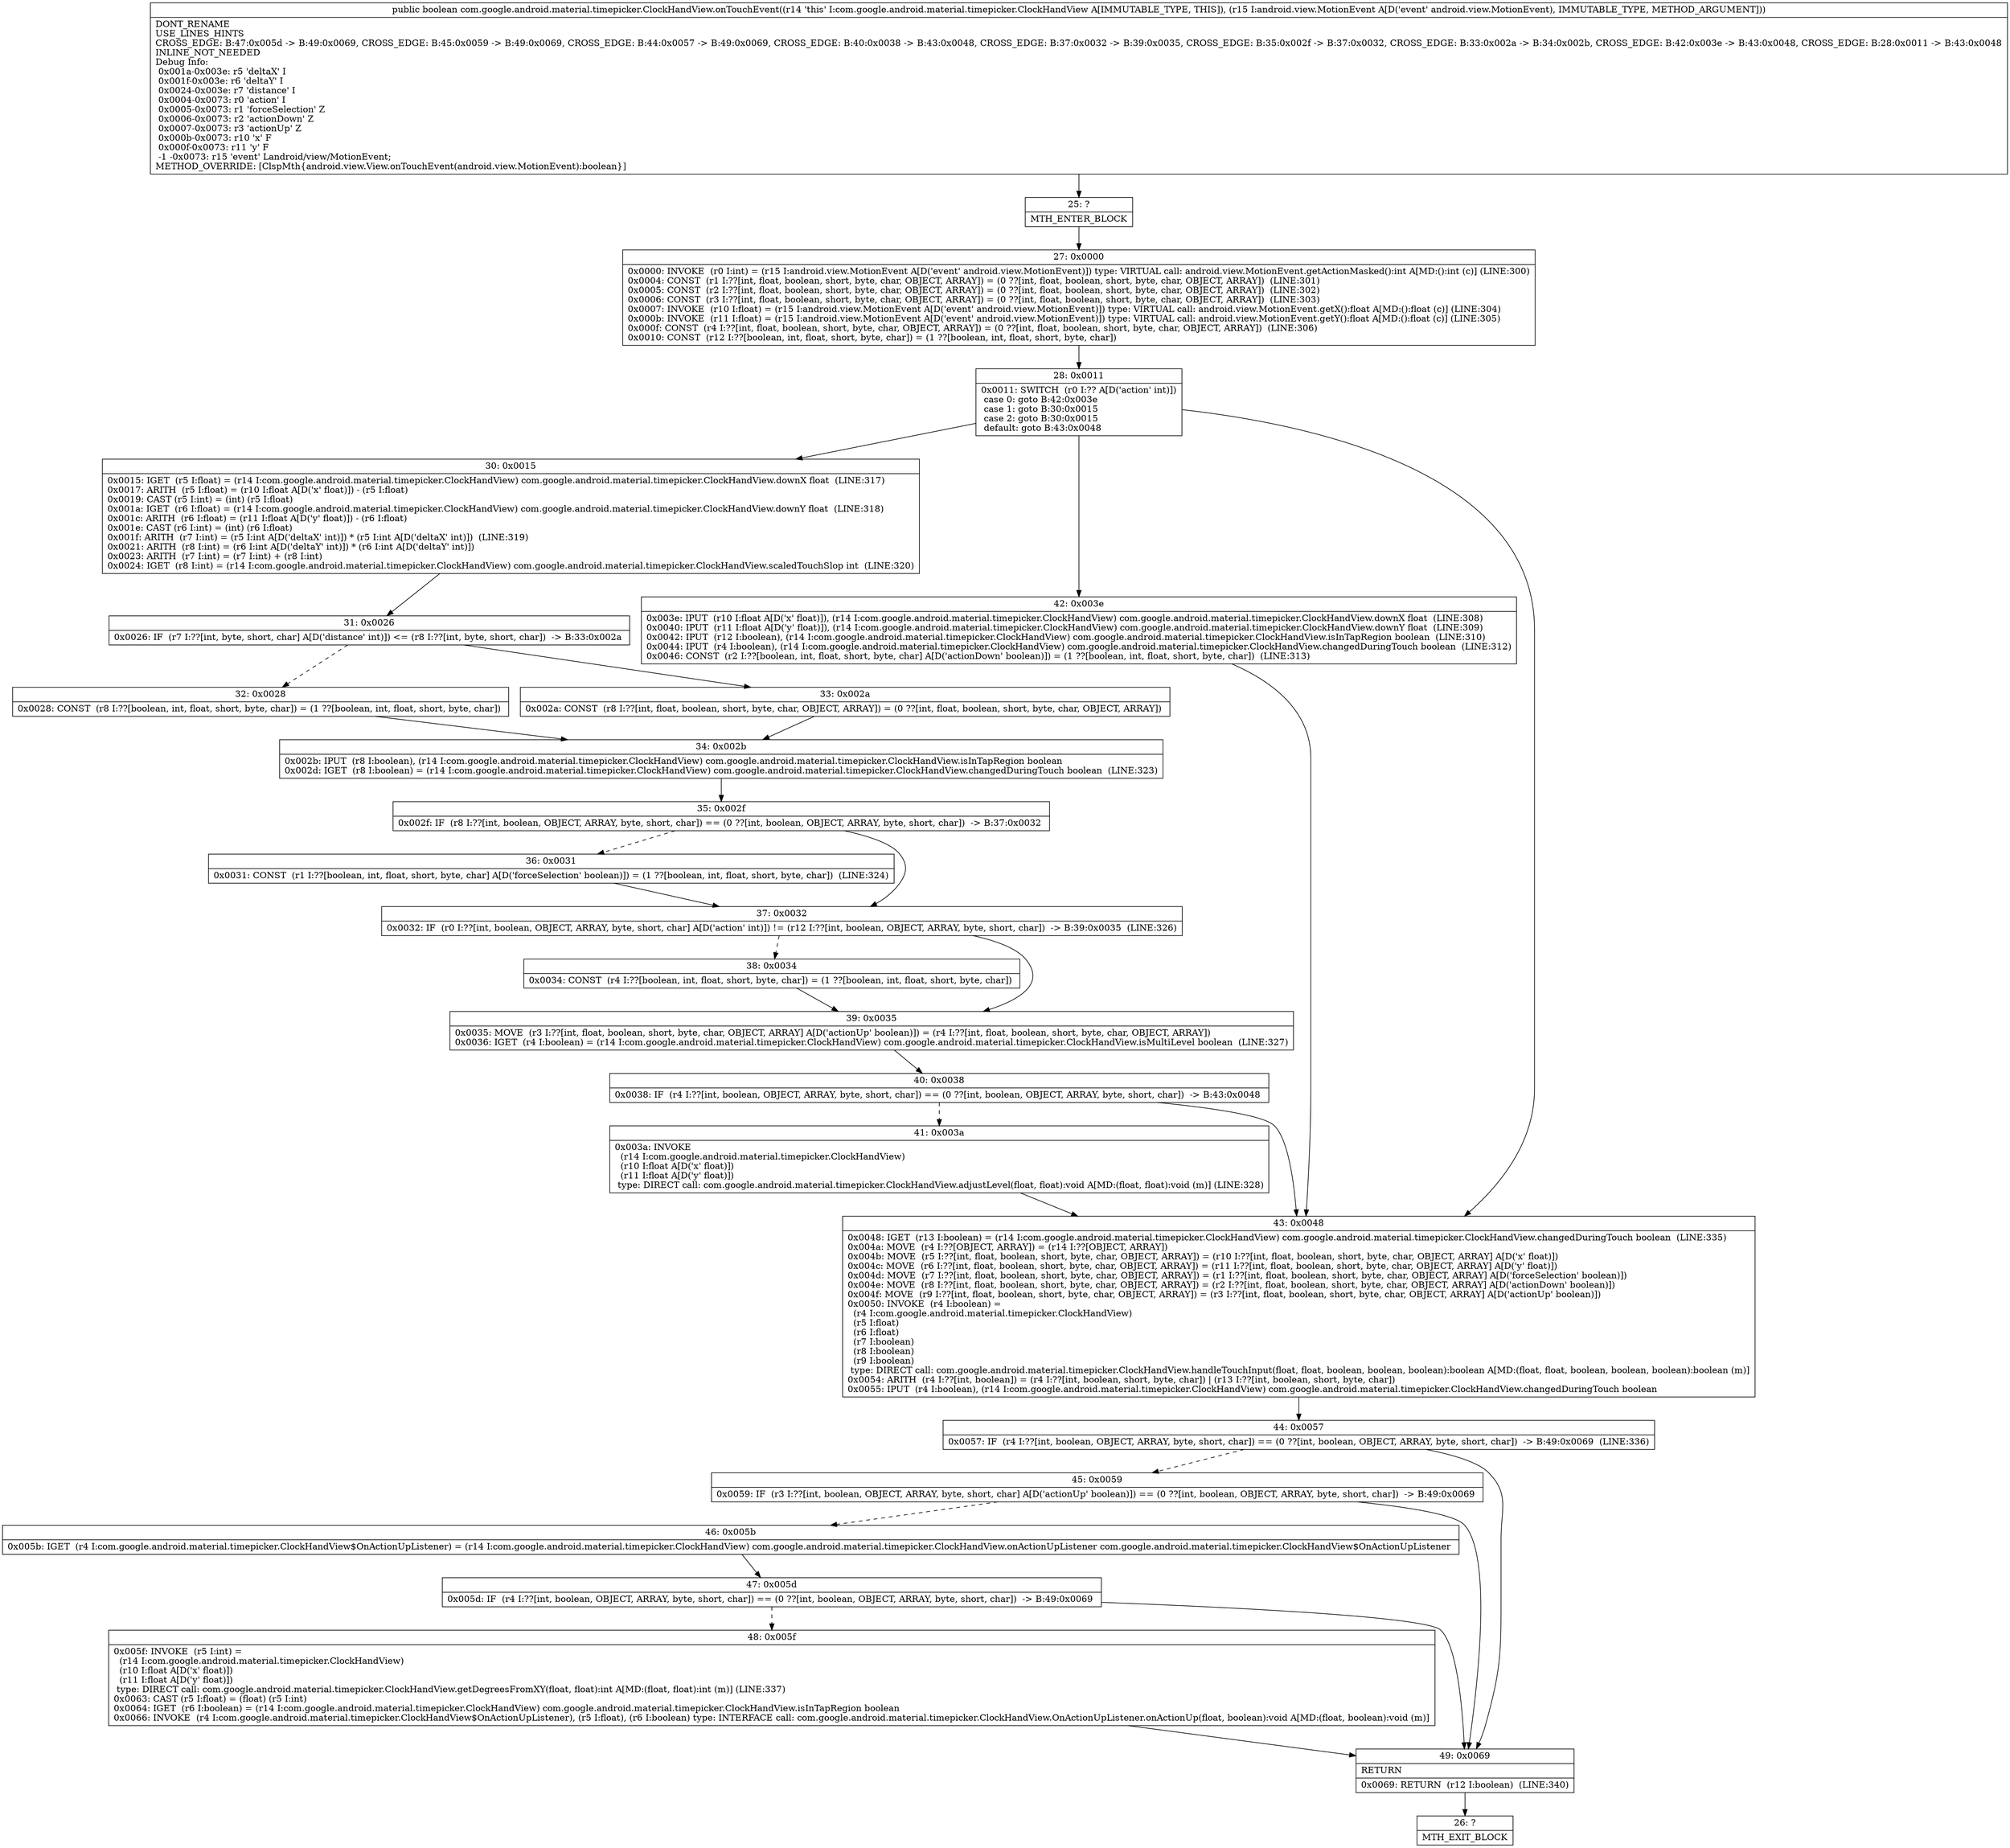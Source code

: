 digraph "CFG forcom.google.android.material.timepicker.ClockHandView.onTouchEvent(Landroid\/view\/MotionEvent;)Z" {
Node_25 [shape=record,label="{25\:\ ?|MTH_ENTER_BLOCK\l}"];
Node_27 [shape=record,label="{27\:\ 0x0000|0x0000: INVOKE  (r0 I:int) = (r15 I:android.view.MotionEvent A[D('event' android.view.MotionEvent)]) type: VIRTUAL call: android.view.MotionEvent.getActionMasked():int A[MD:():int (c)] (LINE:300)\l0x0004: CONST  (r1 I:??[int, float, boolean, short, byte, char, OBJECT, ARRAY]) = (0 ??[int, float, boolean, short, byte, char, OBJECT, ARRAY])  (LINE:301)\l0x0005: CONST  (r2 I:??[int, float, boolean, short, byte, char, OBJECT, ARRAY]) = (0 ??[int, float, boolean, short, byte, char, OBJECT, ARRAY])  (LINE:302)\l0x0006: CONST  (r3 I:??[int, float, boolean, short, byte, char, OBJECT, ARRAY]) = (0 ??[int, float, boolean, short, byte, char, OBJECT, ARRAY])  (LINE:303)\l0x0007: INVOKE  (r10 I:float) = (r15 I:android.view.MotionEvent A[D('event' android.view.MotionEvent)]) type: VIRTUAL call: android.view.MotionEvent.getX():float A[MD:():float (c)] (LINE:304)\l0x000b: INVOKE  (r11 I:float) = (r15 I:android.view.MotionEvent A[D('event' android.view.MotionEvent)]) type: VIRTUAL call: android.view.MotionEvent.getY():float A[MD:():float (c)] (LINE:305)\l0x000f: CONST  (r4 I:??[int, float, boolean, short, byte, char, OBJECT, ARRAY]) = (0 ??[int, float, boolean, short, byte, char, OBJECT, ARRAY])  (LINE:306)\l0x0010: CONST  (r12 I:??[boolean, int, float, short, byte, char]) = (1 ??[boolean, int, float, short, byte, char]) \l}"];
Node_28 [shape=record,label="{28\:\ 0x0011|0x0011: SWITCH  (r0 I:?? A[D('action' int)])\l case 0: goto B:42:0x003e\l case 1: goto B:30:0x0015\l case 2: goto B:30:0x0015\l default: goto B:43:0x0048 \l}"];
Node_30 [shape=record,label="{30\:\ 0x0015|0x0015: IGET  (r5 I:float) = (r14 I:com.google.android.material.timepicker.ClockHandView) com.google.android.material.timepicker.ClockHandView.downX float  (LINE:317)\l0x0017: ARITH  (r5 I:float) = (r10 I:float A[D('x' float)]) \- (r5 I:float) \l0x0019: CAST (r5 I:int) = (int) (r5 I:float) \l0x001a: IGET  (r6 I:float) = (r14 I:com.google.android.material.timepicker.ClockHandView) com.google.android.material.timepicker.ClockHandView.downY float  (LINE:318)\l0x001c: ARITH  (r6 I:float) = (r11 I:float A[D('y' float)]) \- (r6 I:float) \l0x001e: CAST (r6 I:int) = (int) (r6 I:float) \l0x001f: ARITH  (r7 I:int) = (r5 I:int A[D('deltaX' int)]) * (r5 I:int A[D('deltaX' int)])  (LINE:319)\l0x0021: ARITH  (r8 I:int) = (r6 I:int A[D('deltaY' int)]) * (r6 I:int A[D('deltaY' int)]) \l0x0023: ARITH  (r7 I:int) = (r7 I:int) + (r8 I:int) \l0x0024: IGET  (r8 I:int) = (r14 I:com.google.android.material.timepicker.ClockHandView) com.google.android.material.timepicker.ClockHandView.scaledTouchSlop int  (LINE:320)\l}"];
Node_31 [shape=record,label="{31\:\ 0x0026|0x0026: IF  (r7 I:??[int, byte, short, char] A[D('distance' int)]) \<= (r8 I:??[int, byte, short, char])  \-\> B:33:0x002a \l}"];
Node_32 [shape=record,label="{32\:\ 0x0028|0x0028: CONST  (r8 I:??[boolean, int, float, short, byte, char]) = (1 ??[boolean, int, float, short, byte, char]) \l}"];
Node_34 [shape=record,label="{34\:\ 0x002b|0x002b: IPUT  (r8 I:boolean), (r14 I:com.google.android.material.timepicker.ClockHandView) com.google.android.material.timepicker.ClockHandView.isInTapRegion boolean \l0x002d: IGET  (r8 I:boolean) = (r14 I:com.google.android.material.timepicker.ClockHandView) com.google.android.material.timepicker.ClockHandView.changedDuringTouch boolean  (LINE:323)\l}"];
Node_35 [shape=record,label="{35\:\ 0x002f|0x002f: IF  (r8 I:??[int, boolean, OBJECT, ARRAY, byte, short, char]) == (0 ??[int, boolean, OBJECT, ARRAY, byte, short, char])  \-\> B:37:0x0032 \l}"];
Node_36 [shape=record,label="{36\:\ 0x0031|0x0031: CONST  (r1 I:??[boolean, int, float, short, byte, char] A[D('forceSelection' boolean)]) = (1 ??[boolean, int, float, short, byte, char])  (LINE:324)\l}"];
Node_37 [shape=record,label="{37\:\ 0x0032|0x0032: IF  (r0 I:??[int, boolean, OBJECT, ARRAY, byte, short, char] A[D('action' int)]) != (r12 I:??[int, boolean, OBJECT, ARRAY, byte, short, char])  \-\> B:39:0x0035  (LINE:326)\l}"];
Node_38 [shape=record,label="{38\:\ 0x0034|0x0034: CONST  (r4 I:??[boolean, int, float, short, byte, char]) = (1 ??[boolean, int, float, short, byte, char]) \l}"];
Node_39 [shape=record,label="{39\:\ 0x0035|0x0035: MOVE  (r3 I:??[int, float, boolean, short, byte, char, OBJECT, ARRAY] A[D('actionUp' boolean)]) = (r4 I:??[int, float, boolean, short, byte, char, OBJECT, ARRAY]) \l0x0036: IGET  (r4 I:boolean) = (r14 I:com.google.android.material.timepicker.ClockHandView) com.google.android.material.timepicker.ClockHandView.isMultiLevel boolean  (LINE:327)\l}"];
Node_40 [shape=record,label="{40\:\ 0x0038|0x0038: IF  (r4 I:??[int, boolean, OBJECT, ARRAY, byte, short, char]) == (0 ??[int, boolean, OBJECT, ARRAY, byte, short, char])  \-\> B:43:0x0048 \l}"];
Node_41 [shape=record,label="{41\:\ 0x003a|0x003a: INVOKE  \l  (r14 I:com.google.android.material.timepicker.ClockHandView)\l  (r10 I:float A[D('x' float)])\l  (r11 I:float A[D('y' float)])\l type: DIRECT call: com.google.android.material.timepicker.ClockHandView.adjustLevel(float, float):void A[MD:(float, float):void (m)] (LINE:328)\l}"];
Node_33 [shape=record,label="{33\:\ 0x002a|0x002a: CONST  (r8 I:??[int, float, boolean, short, byte, char, OBJECT, ARRAY]) = (0 ??[int, float, boolean, short, byte, char, OBJECT, ARRAY]) \l}"];
Node_42 [shape=record,label="{42\:\ 0x003e|0x003e: IPUT  (r10 I:float A[D('x' float)]), (r14 I:com.google.android.material.timepicker.ClockHandView) com.google.android.material.timepicker.ClockHandView.downX float  (LINE:308)\l0x0040: IPUT  (r11 I:float A[D('y' float)]), (r14 I:com.google.android.material.timepicker.ClockHandView) com.google.android.material.timepicker.ClockHandView.downY float  (LINE:309)\l0x0042: IPUT  (r12 I:boolean), (r14 I:com.google.android.material.timepicker.ClockHandView) com.google.android.material.timepicker.ClockHandView.isInTapRegion boolean  (LINE:310)\l0x0044: IPUT  (r4 I:boolean), (r14 I:com.google.android.material.timepicker.ClockHandView) com.google.android.material.timepicker.ClockHandView.changedDuringTouch boolean  (LINE:312)\l0x0046: CONST  (r2 I:??[boolean, int, float, short, byte, char] A[D('actionDown' boolean)]) = (1 ??[boolean, int, float, short, byte, char])  (LINE:313)\l}"];
Node_43 [shape=record,label="{43\:\ 0x0048|0x0048: IGET  (r13 I:boolean) = (r14 I:com.google.android.material.timepicker.ClockHandView) com.google.android.material.timepicker.ClockHandView.changedDuringTouch boolean  (LINE:335)\l0x004a: MOVE  (r4 I:??[OBJECT, ARRAY]) = (r14 I:??[OBJECT, ARRAY]) \l0x004b: MOVE  (r5 I:??[int, float, boolean, short, byte, char, OBJECT, ARRAY]) = (r10 I:??[int, float, boolean, short, byte, char, OBJECT, ARRAY] A[D('x' float)]) \l0x004c: MOVE  (r6 I:??[int, float, boolean, short, byte, char, OBJECT, ARRAY]) = (r11 I:??[int, float, boolean, short, byte, char, OBJECT, ARRAY] A[D('y' float)]) \l0x004d: MOVE  (r7 I:??[int, float, boolean, short, byte, char, OBJECT, ARRAY]) = (r1 I:??[int, float, boolean, short, byte, char, OBJECT, ARRAY] A[D('forceSelection' boolean)]) \l0x004e: MOVE  (r8 I:??[int, float, boolean, short, byte, char, OBJECT, ARRAY]) = (r2 I:??[int, float, boolean, short, byte, char, OBJECT, ARRAY] A[D('actionDown' boolean)]) \l0x004f: MOVE  (r9 I:??[int, float, boolean, short, byte, char, OBJECT, ARRAY]) = (r3 I:??[int, float, boolean, short, byte, char, OBJECT, ARRAY] A[D('actionUp' boolean)]) \l0x0050: INVOKE  (r4 I:boolean) = \l  (r4 I:com.google.android.material.timepicker.ClockHandView)\l  (r5 I:float)\l  (r6 I:float)\l  (r7 I:boolean)\l  (r8 I:boolean)\l  (r9 I:boolean)\l type: DIRECT call: com.google.android.material.timepicker.ClockHandView.handleTouchInput(float, float, boolean, boolean, boolean):boolean A[MD:(float, float, boolean, boolean, boolean):boolean (m)]\l0x0054: ARITH  (r4 I:??[int, boolean]) = (r4 I:??[int, boolean, short, byte, char]) \| (r13 I:??[int, boolean, short, byte, char]) \l0x0055: IPUT  (r4 I:boolean), (r14 I:com.google.android.material.timepicker.ClockHandView) com.google.android.material.timepicker.ClockHandView.changedDuringTouch boolean \l}"];
Node_44 [shape=record,label="{44\:\ 0x0057|0x0057: IF  (r4 I:??[int, boolean, OBJECT, ARRAY, byte, short, char]) == (0 ??[int, boolean, OBJECT, ARRAY, byte, short, char])  \-\> B:49:0x0069  (LINE:336)\l}"];
Node_45 [shape=record,label="{45\:\ 0x0059|0x0059: IF  (r3 I:??[int, boolean, OBJECT, ARRAY, byte, short, char] A[D('actionUp' boolean)]) == (0 ??[int, boolean, OBJECT, ARRAY, byte, short, char])  \-\> B:49:0x0069 \l}"];
Node_46 [shape=record,label="{46\:\ 0x005b|0x005b: IGET  (r4 I:com.google.android.material.timepicker.ClockHandView$OnActionUpListener) = (r14 I:com.google.android.material.timepicker.ClockHandView) com.google.android.material.timepicker.ClockHandView.onActionUpListener com.google.android.material.timepicker.ClockHandView$OnActionUpListener \l}"];
Node_47 [shape=record,label="{47\:\ 0x005d|0x005d: IF  (r4 I:??[int, boolean, OBJECT, ARRAY, byte, short, char]) == (0 ??[int, boolean, OBJECT, ARRAY, byte, short, char])  \-\> B:49:0x0069 \l}"];
Node_48 [shape=record,label="{48\:\ 0x005f|0x005f: INVOKE  (r5 I:int) = \l  (r14 I:com.google.android.material.timepicker.ClockHandView)\l  (r10 I:float A[D('x' float)])\l  (r11 I:float A[D('y' float)])\l type: DIRECT call: com.google.android.material.timepicker.ClockHandView.getDegreesFromXY(float, float):int A[MD:(float, float):int (m)] (LINE:337)\l0x0063: CAST (r5 I:float) = (float) (r5 I:int) \l0x0064: IGET  (r6 I:boolean) = (r14 I:com.google.android.material.timepicker.ClockHandView) com.google.android.material.timepicker.ClockHandView.isInTapRegion boolean \l0x0066: INVOKE  (r4 I:com.google.android.material.timepicker.ClockHandView$OnActionUpListener), (r5 I:float), (r6 I:boolean) type: INTERFACE call: com.google.android.material.timepicker.ClockHandView.OnActionUpListener.onActionUp(float, boolean):void A[MD:(float, boolean):void (m)]\l}"];
Node_49 [shape=record,label="{49\:\ 0x0069|RETURN\l|0x0069: RETURN  (r12 I:boolean)  (LINE:340)\l}"];
Node_26 [shape=record,label="{26\:\ ?|MTH_EXIT_BLOCK\l}"];
MethodNode[shape=record,label="{public boolean com.google.android.material.timepicker.ClockHandView.onTouchEvent((r14 'this' I:com.google.android.material.timepicker.ClockHandView A[IMMUTABLE_TYPE, THIS]), (r15 I:android.view.MotionEvent A[D('event' android.view.MotionEvent), IMMUTABLE_TYPE, METHOD_ARGUMENT]))  | DONT_RENAME\lUSE_LINES_HINTS\lCROSS_EDGE: B:47:0x005d \-\> B:49:0x0069, CROSS_EDGE: B:45:0x0059 \-\> B:49:0x0069, CROSS_EDGE: B:44:0x0057 \-\> B:49:0x0069, CROSS_EDGE: B:40:0x0038 \-\> B:43:0x0048, CROSS_EDGE: B:37:0x0032 \-\> B:39:0x0035, CROSS_EDGE: B:35:0x002f \-\> B:37:0x0032, CROSS_EDGE: B:33:0x002a \-\> B:34:0x002b, CROSS_EDGE: B:42:0x003e \-\> B:43:0x0048, CROSS_EDGE: B:28:0x0011 \-\> B:43:0x0048\lINLINE_NOT_NEEDED\lDebug Info:\l  0x001a\-0x003e: r5 'deltaX' I\l  0x001f\-0x003e: r6 'deltaY' I\l  0x0024\-0x003e: r7 'distance' I\l  0x0004\-0x0073: r0 'action' I\l  0x0005\-0x0073: r1 'forceSelection' Z\l  0x0006\-0x0073: r2 'actionDown' Z\l  0x0007\-0x0073: r3 'actionUp' Z\l  0x000b\-0x0073: r10 'x' F\l  0x000f\-0x0073: r11 'y' F\l  \-1 \-0x0073: r15 'event' Landroid\/view\/MotionEvent;\lMETHOD_OVERRIDE: [ClspMth\{android.view.View.onTouchEvent(android.view.MotionEvent):boolean\}]\l}"];
MethodNode -> Node_25;Node_25 -> Node_27;
Node_27 -> Node_28;
Node_28 -> Node_30;
Node_28 -> Node_42;
Node_28 -> Node_43;
Node_30 -> Node_31;
Node_31 -> Node_32[style=dashed];
Node_31 -> Node_33;
Node_32 -> Node_34;
Node_34 -> Node_35;
Node_35 -> Node_36[style=dashed];
Node_35 -> Node_37;
Node_36 -> Node_37;
Node_37 -> Node_38[style=dashed];
Node_37 -> Node_39;
Node_38 -> Node_39;
Node_39 -> Node_40;
Node_40 -> Node_41[style=dashed];
Node_40 -> Node_43;
Node_41 -> Node_43;
Node_33 -> Node_34;
Node_42 -> Node_43;
Node_43 -> Node_44;
Node_44 -> Node_45[style=dashed];
Node_44 -> Node_49;
Node_45 -> Node_46[style=dashed];
Node_45 -> Node_49;
Node_46 -> Node_47;
Node_47 -> Node_48[style=dashed];
Node_47 -> Node_49;
Node_48 -> Node_49;
Node_49 -> Node_26;
}

